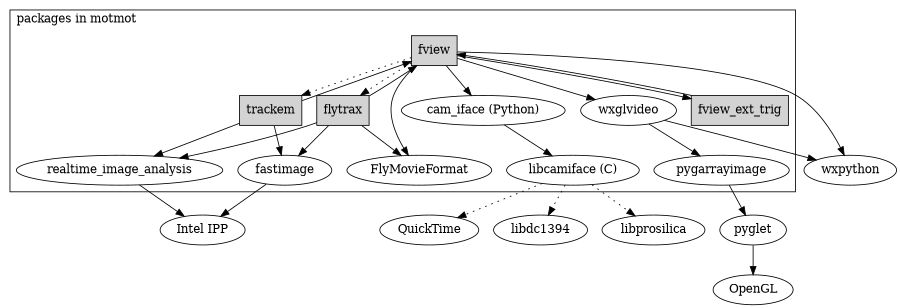 digraph G {
  size ="6,4";
  subgraph cluster0 {
    cam_iface -> libcamiface;
    fview -> cam_iface;
    flytrax -> fview;
    fview_ext_trig -> fview;
    fview -> fview_ext_trig fview [style=dotted];
    wxglvideo -> pygarrayimage;
    fview -> wxglvideo;
    flytrax -> realtime_image_analysis;
    flytrax -> fastimage;
    fview -> FlyMovieFormat;
    flytrax -> FlyMovieFormat;
    fview -> flytrax [style=dotted];
    trackem -> fastimage;
    trackem -> realtime_image_analysis;
    fview -> trackem [style=dotted];
    trackem -> fview;
    labeljust=l;
    label = "packages in motmot";
  }

  libcamiface -> quicktime [style=dotted];
  libcamiface -> libdc1394 [style=dotted];
  libcamiface -> libprosilica [style=dotted];
  wxglvideo -> wxpython;
  fview -> wxpython;
  pyglet -> opengl;
  pygarrayimage -> pyglet;
  realtime_image_analysis -> ipp;
  fastimage -> ipp;

  libcamiface [label="libcamiface (C)"];
  cam_iface [label="cam_iface (Python)"];

  quicktime [label="QuickTime", URL="http://www.apple.com/quicktime/"];
  libdc1394 [label="libdc1394", 
             URL="http://damien.douxchamps.net/ieee1394/libdc1394/"];
  libprosilica [label="libprosilica",
                URL="http://www.prosilica.com/"];
  ipp [label="Intel IPP", URL="http://intel.com/software/products/ipp"];
  opengl [label="OpenGL",
          URL="http://opengl.org/"];
  pyglet [URL="http://www.pyglet.org/"];
  wxpython [URL="http://www.wxpython.org/"];

  libcamiface [URL="file:///home/astraw/src/motmot/doc/build/html/libcamiface.html"];
  cam_iface [URL="http://code.astraw.com/projects/motmot/cam_iface.html"]
  fview [shape=box,style=filled,
         URL="http://code.astraw.com/projects/motmot/fview.html"];
  trackem [shape=box,style=filled];
  flytrax [shape=box,style=filled];
  fview_ext_trig [shape=box,style=filled,
              URL="http://code.astraw.com/projects/motmot/camtrig/OVERVIEW.html"];
  wxglvideo [URL="http://code.astraw.com/projects/motmot/wxglvideo.html"];
  pygarrayimage [URL="http://code.astraw.com/projects/motmot/pygarrayimage.html"];
  flytrax [URL="http://code.astraw.com/projects/motmot/flytrax.html"];
}
